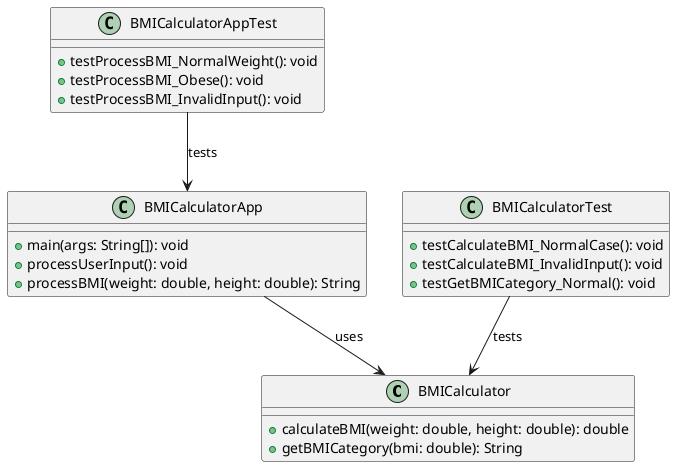 @startuml

class BMICalculator {
    + calculateBMI(weight: double, height: double): double
    + getBMICategory(bmi: double): String
}

class BMICalculatorApp {
    + main(args: String[]): void
    + processUserInput(): void
    + processBMI(weight: double, height: double): String
}

class BMICalculatorTest {
    + testCalculateBMI_NormalCase(): void
    + testCalculateBMI_InvalidInput(): void
    + testGetBMICategory_Normal(): void
}

class BMICalculatorAppTest {
    + testProcessBMI_NormalWeight(): void
    + testProcessBMI_Obese(): void
    + testProcessBMI_InvalidInput(): void
}

BMICalculatorApp --> BMICalculator : uses
BMICalculatorTest --> BMICalculator : tests
BMICalculatorAppTest --> BMICalculatorApp : tests

@enduml